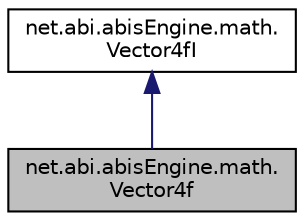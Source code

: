 digraph "net.abi.abisEngine.math.Vector4f"
{
 // LATEX_PDF_SIZE
  edge [fontname="Helvetica",fontsize="10",labelfontname="Helvetica",labelfontsize="10"];
  node [fontname="Helvetica",fontsize="10",shape=record];
  Node1 [label="net.abi.abisEngine.math.\lVector4f",height=0.2,width=0.4,color="black", fillcolor="grey75", style="filled", fontcolor="black",tooltip=" "];
  Node2 -> Node1 [dir="back",color="midnightblue",fontsize="10",style="solid",fontname="Helvetica"];
  Node2 [label="net.abi.abisEngine.math.\lVector4fI",height=0.2,width=0.4,color="black", fillcolor="white", style="filled",URL="$d4/de5/interfacenet_1_1abi_1_1abis_engine_1_1math_1_1_vector4f_i.html",tooltip=" "];
}
